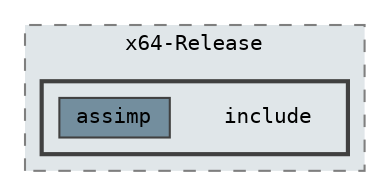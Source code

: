digraph "C:/Users/s239074/Documents/ogl_renderer/thirdparty/assimp/out/install/x64-Release/include"
{
 // LATEX_PDF_SIZE
  bgcolor="transparent";
  edge [fontname=Terminal,fontsize=10,labelfontname=Helvetica,labelfontsize=10];
  node [fontname=Terminal,fontsize=10,shape=box,height=0.2,width=0.4];
  compound=true
  subgraph clusterdir_9d689171a2e0e90446070314fe96620b {
    graph [ bgcolor="#e0e6e9", pencolor="grey50", label="x64-Release", fontname=Terminal,fontsize=10 style="filled,dashed", URL="dir_9d689171a2e0e90446070314fe96620b.html",tooltip=""]
  subgraph clusterdir_5dd4c048abfb73df0a0e47cce946f28a {
    graph [ bgcolor="#e0e6e9", pencolor="grey25", label="", fontname=Terminal,fontsize=10 style="filled,bold", URL="dir_5dd4c048abfb73df0a0e47cce946f28a.html",tooltip=""]
    dir_5dd4c048abfb73df0a0e47cce946f28a [shape=plaintext, label="include"];
  dir_f63578ce33821e82f2ec74f4bd762023 [label="assimp", fillcolor="#738e9e", color="grey25", style="filled", URL="dir_f63578ce33821e82f2ec74f4bd762023.html",tooltip=""];
  }
  }
}
